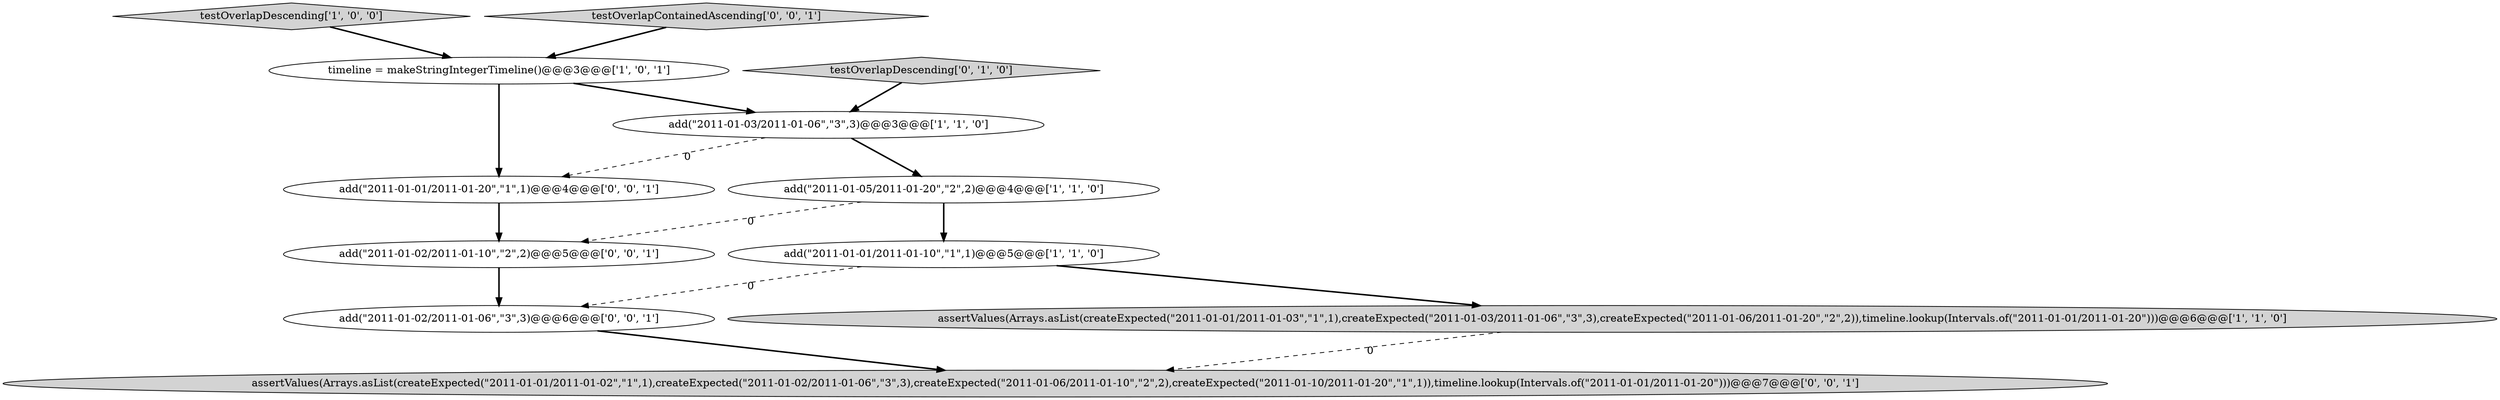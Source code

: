 digraph {
2 [style = filled, label = "testOverlapDescending['1', '0', '0']", fillcolor = lightgray, shape = diamond image = "AAA0AAABBB1BBB"];
5 [style = filled, label = "add(\"2011-01-01/2011-01-10\",\"1\",1)@@@5@@@['1', '1', '0']", fillcolor = white, shape = ellipse image = "AAA0AAABBB1BBB"];
9 [style = filled, label = "add(\"2011-01-02/2011-01-10\",\"2\",2)@@@5@@@['0', '0', '1']", fillcolor = white, shape = ellipse image = "AAA0AAABBB3BBB"];
3 [style = filled, label = "add(\"2011-01-05/2011-01-20\",\"2\",2)@@@4@@@['1', '1', '0']", fillcolor = white, shape = ellipse image = "AAA0AAABBB1BBB"];
6 [style = filled, label = "testOverlapDescending['0', '1', '0']", fillcolor = lightgray, shape = diamond image = "AAA0AAABBB2BBB"];
8 [style = filled, label = "add(\"2011-01-01/2011-01-20\",\"1\",1)@@@4@@@['0', '0', '1']", fillcolor = white, shape = ellipse image = "AAA0AAABBB3BBB"];
0 [style = filled, label = "add(\"2011-01-03/2011-01-06\",\"3\",3)@@@3@@@['1', '1', '0']", fillcolor = white, shape = ellipse image = "AAA0AAABBB1BBB"];
10 [style = filled, label = "assertValues(Arrays.asList(createExpected(\"2011-01-01/2011-01-02\",\"1\",1),createExpected(\"2011-01-02/2011-01-06\",\"3\",3),createExpected(\"2011-01-06/2011-01-10\",\"2\",2),createExpected(\"2011-01-10/2011-01-20\",\"1\",1)),timeline.lookup(Intervals.of(\"2011-01-01/2011-01-20\")))@@@7@@@['0', '0', '1']", fillcolor = lightgray, shape = ellipse image = "AAA0AAABBB3BBB"];
11 [style = filled, label = "testOverlapContainedAscending['0', '0', '1']", fillcolor = lightgray, shape = diamond image = "AAA0AAABBB3BBB"];
7 [style = filled, label = "add(\"2011-01-02/2011-01-06\",\"3\",3)@@@6@@@['0', '0', '1']", fillcolor = white, shape = ellipse image = "AAA0AAABBB3BBB"];
4 [style = filled, label = "timeline = makeStringIntegerTimeline()@@@3@@@['1', '0', '1']", fillcolor = white, shape = ellipse image = "AAA0AAABBB1BBB"];
1 [style = filled, label = "assertValues(Arrays.asList(createExpected(\"2011-01-01/2011-01-03\",\"1\",1),createExpected(\"2011-01-03/2011-01-06\",\"3\",3),createExpected(\"2011-01-06/2011-01-20\",\"2\",2)),timeline.lookup(Intervals.of(\"2011-01-01/2011-01-20\")))@@@6@@@['1', '1', '0']", fillcolor = lightgray, shape = ellipse image = "AAA0AAABBB1BBB"];
0->3 [style = bold, label=""];
4->8 [style = bold, label=""];
5->1 [style = bold, label=""];
0->8 [style = dashed, label="0"];
3->5 [style = bold, label=""];
6->0 [style = bold, label=""];
1->10 [style = dashed, label="0"];
5->7 [style = dashed, label="0"];
9->7 [style = bold, label=""];
3->9 [style = dashed, label="0"];
2->4 [style = bold, label=""];
7->10 [style = bold, label=""];
4->0 [style = bold, label=""];
11->4 [style = bold, label=""];
8->9 [style = bold, label=""];
}
